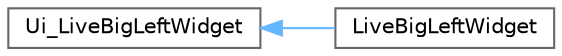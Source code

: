 digraph "类继承关系图"
{
 // LATEX_PDF_SIZE
  bgcolor="transparent";
  edge [fontname=Helvetica,fontsize=10,labelfontname=Helvetica,labelfontsize=10];
  node [fontname=Helvetica,fontsize=10,shape=box,height=0.2,width=0.4];
  rankdir="LR";
  Node0 [id="Node000000",label="Ui_LiveBigLeftWidget",height=0.2,width=0.4,color="grey40", fillcolor="white", style="filled",URL="$class_ui___live_big_left_widget.html",tooltip=" "];
  Node0 -> Node1 [id="edge490_Node000000_Node000001",dir="back",color="steelblue1",style="solid",tooltip=" "];
  Node1 [id="Node000001",label="LiveBigLeftWidget",height=0.2,width=0.4,color="grey40", fillcolor="white", style="filled",URL="$class_ui_1_1_live_big_left_widget.html",tooltip=" "];
}
